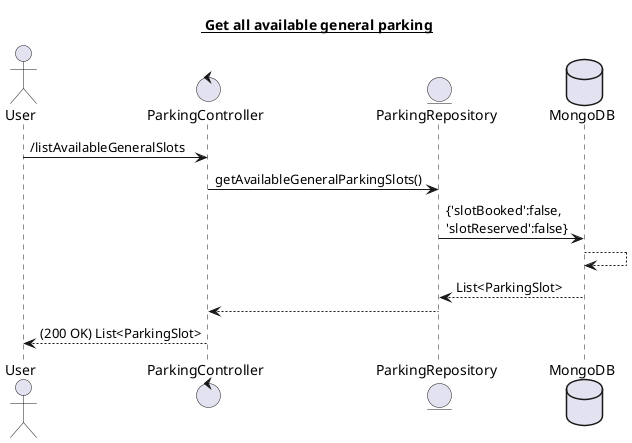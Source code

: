 @startuml
title <U> Get all available general parking

actor User
control "ParkingController" as Controller
entity ParkingRepository as Dao
database MongoDB as DB

User -> Controller : /listAvailableGeneralSlots
Controller -> Dao : getAvailableGeneralParkingSlots()
Dao -> DB : {'slotBooked':false,\n'slotReserved':false}
DB --> DB
DB --> Dao : List<ParkingSlot>
Dao --> Controller
Controller --> User : (200 OK) List<ParkingSlot>

@enduml